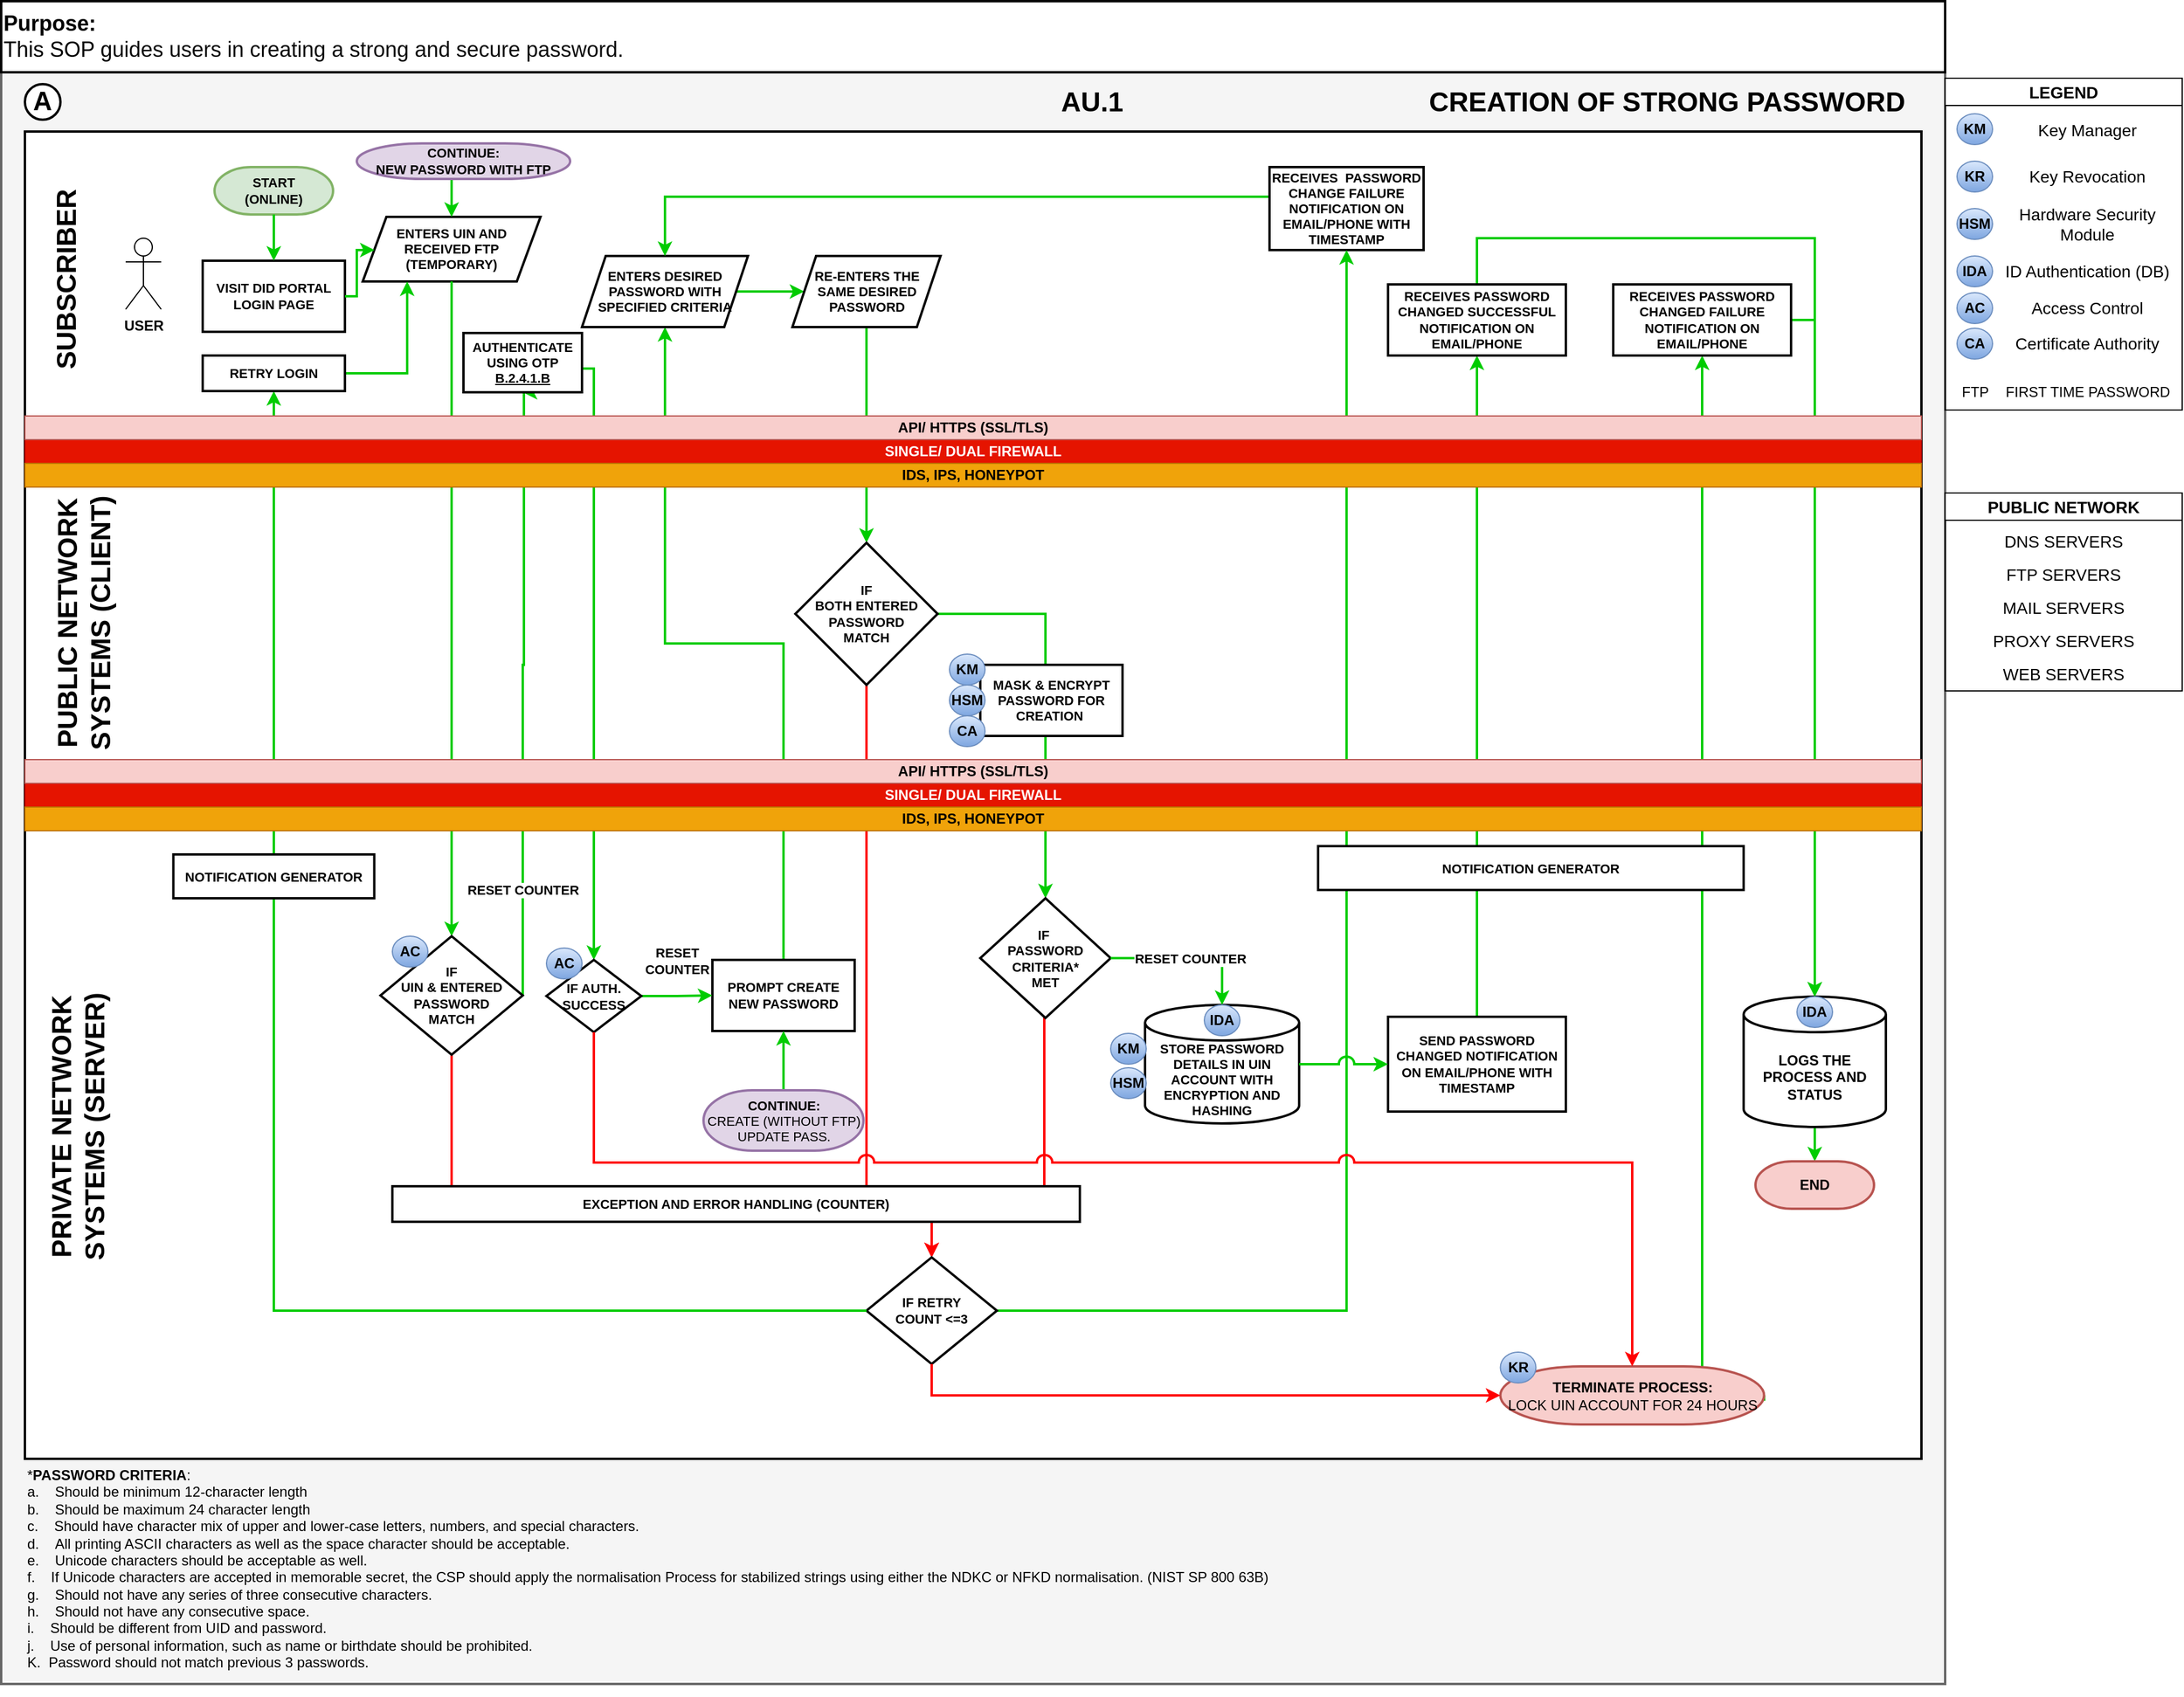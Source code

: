 <mxfile version="24.1.0" type="device">
  <diagram name="Page-1" id="RgwE6JEpPHuq8MRBUZaC">
    <mxGraphModel dx="-1431" dy="629" grid="1" gridSize="10" guides="1" tooltips="1" connect="1" arrows="1" fold="1" page="1" pageScale="1" pageWidth="827" pageHeight="1169" math="0" shadow="0">
      <root>
        <mxCell id="0" />
        <mxCell id="1" parent="0" />
        <mxCell id="-EGRifWmylMrmd6Vakeb-1" value="" style="rounded=0;whiteSpace=wrap;html=1;fontSize=22;fillColor=#f5f5f5;fontColor=#333333;strokeColor=#666666;direction=east;strokeWidth=2;fontStyle=1" parent="1" vertex="1">
          <mxGeometry x="2730" y="140" width="1640" height="1360" as="geometry" />
        </mxCell>
        <mxCell id="-EGRifWmylMrmd6Vakeb-85" value="" style="rounded=0;whiteSpace=wrap;html=1;strokeWidth=2;fontStyle=1;" parent="1" vertex="1">
          <mxGeometry x="2750" y="470" width="1600" height="280" as="geometry" />
        </mxCell>
        <mxCell id="-EGRifWmylMrmd6Vakeb-2" value="" style="rounded=0;whiteSpace=wrap;html=1;strokeWidth=2;fontStyle=1;" parent="1" vertex="1">
          <mxGeometry x="2750" y="750" width="1600" height="560" as="geometry" />
        </mxCell>
        <mxCell id="-EGRifWmylMrmd6Vakeb-3" value="" style="rounded=0;whiteSpace=wrap;html=1;strokeWidth=2;fontStyle=1;" parent="1" vertex="1">
          <mxGeometry x="2750" y="190" width="1600" height="280" as="geometry" />
        </mxCell>
        <mxCell id="-EGRifWmylMrmd6Vakeb-4" value="SUBSCRIBER" style="text;html=1;align=center;verticalAlign=middle;resizable=0;points=[];autosize=1;strokeColor=none;fillColor=none;fontStyle=1;fontSize=23;strokeWidth=2;horizontal=0;" parent="1" vertex="1">
          <mxGeometry x="2760" y="230" width="50" height="170" as="geometry" />
        </mxCell>
        <mxCell id="-EGRifWmylMrmd6Vakeb-5" value="PRIVATE NETWORK&lt;br style=&quot;border-color: var(--border-color);&quot;&gt;SYSTEMS (SERVER)" style="text;html=1;align=center;verticalAlign=middle;resizable=0;points=[];autosize=1;strokeColor=none;fillColor=none;fontStyle=1;fontSize=23;strokeWidth=2;horizontal=0;" parent="1" vertex="1">
          <mxGeometry x="2755" y="910" width="80" height="240" as="geometry" />
        </mxCell>
        <mxCell id="-EGRifWmylMrmd6Vakeb-6" value="&lt;b style=&quot;font-size: 11px;&quot;&gt;START&lt;br&gt;(ONLINE)&lt;br&gt;&lt;/b&gt;" style="strokeWidth=2;html=1;shape=mxgraph.flowchart.terminator;whiteSpace=wrap;fillColor=#d5e8d4;strokeColor=#82b366;fontSize=11;" parent="1" vertex="1">
          <mxGeometry x="2910" y="220" width="100" height="40" as="geometry" />
        </mxCell>
        <mxCell id="-EGRifWmylMrmd6Vakeb-7" value="VISIT DID PORTAL LOGIN PAGE" style="rounded=0;whiteSpace=wrap;html=1;fontStyle=1;strokeWidth=2;fontSize=11;" parent="1" vertex="1">
          <mxGeometry x="2900" y="299" width="120" height="60" as="geometry" />
        </mxCell>
        <mxCell id="-EGRifWmylMrmd6Vakeb-8" value="" style="edgeStyle=orthogonalEdgeStyle;rounded=0;orthogonalLoop=1;jettySize=auto;html=1;strokeColor=#00CC00;fontStyle=1;strokeWidth=2;fontSize=11;" parent="1" source="-EGRifWmylMrmd6Vakeb-6" target="-EGRifWmylMrmd6Vakeb-7" edge="1">
          <mxGeometry relative="1" as="geometry" />
        </mxCell>
        <mxCell id="-EGRifWmylMrmd6Vakeb-9" value="ENTERS UIN AND RECEIVED FTP&lt;br&gt;(TEMPORARY)" style="rounded=0;whiteSpace=wrap;html=1;fontStyle=1;strokeWidth=2;fontSize=11;shape=parallelogram;perimeter=parallelogramPerimeter;fixedSize=1;" parent="1" vertex="1">
          <mxGeometry x="3035" y="262" width="150" height="54.5" as="geometry" />
        </mxCell>
        <mxCell id="-EGRifWmylMrmd6Vakeb-10" style="edgeStyle=orthogonalEdgeStyle;rounded=0;orthogonalLoop=1;jettySize=auto;html=1;exitX=1;exitY=0.5;exitDx=0;exitDy=0;entryX=0;entryY=0.5;entryDx=0;entryDy=0;strokeColor=#00CC00;fontStyle=1;strokeWidth=2;fontSize=11;" parent="1" source="-EGRifWmylMrmd6Vakeb-7" target="-EGRifWmylMrmd6Vakeb-9" edge="1">
          <mxGeometry relative="1" as="geometry">
            <Array as="points">
              <mxPoint x="3030" y="329" />
              <mxPoint x="3030" y="290" />
              <mxPoint x="3045" y="290" />
            </Array>
          </mxGeometry>
        </mxCell>
        <mxCell id="-EGRifWmylMrmd6Vakeb-11" style="edgeStyle=orthogonalEdgeStyle;rounded=0;orthogonalLoop=1;jettySize=auto;html=1;exitX=0.5;exitY=1;exitDx=0;exitDy=0;entryX=0.5;entryY=0;entryDx=0;entryDy=0;strokeWidth=2;fontStyle=1;strokeColor=#00CC00;fontSize=11;" parent="1" source="-EGRifWmylMrmd6Vakeb-9" target="-EGRifWmylMrmd6Vakeb-14" edge="1">
          <mxGeometry relative="1" as="geometry" />
        </mxCell>
        <mxCell id="-EGRifWmylMrmd6Vakeb-13" style="edgeStyle=orthogonalEdgeStyle;rounded=0;orthogonalLoop=1;jettySize=auto;html=1;exitX=0.5;exitY=1;exitDx=0;exitDy=0;entryX=0.5;entryY=0;entryDx=0;entryDy=0;strokeColor=#FF0000;fontStyle=1;strokeWidth=2;" parent="1" source="-EGRifWmylMrmd6Vakeb-14" target="-EGRifWmylMrmd6Vakeb-53" edge="1">
          <mxGeometry relative="1" as="geometry">
            <Array as="points">
              <mxPoint x="3110" y="1100" />
              <mxPoint x="3515" y="1100" />
            </Array>
          </mxGeometry>
        </mxCell>
        <mxCell id="niwO3Jx_lWQIeZwlwniT-5" value="RESET COUNTER" style="edgeStyle=orthogonalEdgeStyle;rounded=0;orthogonalLoop=1;jettySize=auto;html=1;exitX=1;exitY=0.5;exitDx=0;exitDy=0;entryX=0.5;entryY=1;entryDx=0;entryDy=0;strokeColor=#00CC00;strokeWidth=2;fontStyle=1;" parent="1" source="-EGRifWmylMrmd6Vakeb-14" target="niwO3Jx_lWQIeZwlwniT-4" edge="1">
          <mxGeometry x="-0.651" relative="1" as="geometry">
            <Array as="points">
              <mxPoint x="3170" y="640" />
              <mxPoint x="3171" y="410" />
            </Array>
            <mxPoint as="offset" />
          </mxGeometry>
        </mxCell>
        <mxCell id="-EGRifWmylMrmd6Vakeb-14" value="IF &lt;br style=&quot;font-size: 11px;&quot;&gt;UIN &amp;amp; ENTERED PASSWORD&lt;br style=&quot;font-size: 11px;&quot;&gt;MATCH" style="rhombus;whiteSpace=wrap;html=1;fontStyle=1;strokeWidth=2;fontSize=11;" parent="1" vertex="1">
          <mxGeometry x="3050" y="869" width="120" height="100" as="geometry" />
        </mxCell>
        <mxCell id="-EGRifWmylMrmd6Vakeb-15" value="" style="edgeStyle=orthogonalEdgeStyle;rounded=0;orthogonalLoop=1;jettySize=auto;html=1;entryX=0.5;entryY=1;entryDx=0;entryDy=0;strokeColor=#00CC00;fontStyle=1;strokeWidth=2;fontSize=11;" parent="1" source="-EGRifWmylMrmd6Vakeb-16" target="-EGRifWmylMrmd6Vakeb-18" edge="1">
          <mxGeometry relative="1" as="geometry" />
        </mxCell>
        <mxCell id="-EGRifWmylMrmd6Vakeb-16" value="PROMPT CREATE NEW PASSWORD" style="rounded=0;whiteSpace=wrap;html=1;fontStyle=1;strokeWidth=2;fontSize=11;" parent="1" vertex="1">
          <mxGeometry x="3330" y="889" width="120" height="60" as="geometry" />
        </mxCell>
        <mxCell id="-EGRifWmylMrmd6Vakeb-17" value="" style="edgeStyle=orthogonalEdgeStyle;rounded=0;orthogonalLoop=1;jettySize=auto;html=1;strokeColor=#00CC00;fontStyle=1;strokeWidth=2;fontSize=11;" parent="1" source="-EGRifWmylMrmd6Vakeb-18" target="-EGRifWmylMrmd6Vakeb-29" edge="1">
          <mxGeometry relative="1" as="geometry" />
        </mxCell>
        <mxCell id="-EGRifWmylMrmd6Vakeb-18" value="ENTERS DESIRED PASSWORD WITH SPECIFIED CRITERIA" style="rounded=0;whiteSpace=wrap;html=1;fontStyle=1;strokeWidth=2;fontSize=11;shape=parallelogram;perimeter=parallelogramPerimeter;fixedSize=1;" parent="1" vertex="1">
          <mxGeometry x="3220" y="295" width="140" height="60" as="geometry" />
        </mxCell>
        <mxCell id="-EGRifWmylMrmd6Vakeb-19" style="edgeStyle=orthogonalEdgeStyle;rounded=0;orthogonalLoop=1;jettySize=auto;html=1;entryX=0.5;entryY=0;entryDx=0;entryDy=0;strokeColor=#00CC00;fontStyle=1;strokeWidth=2;exitX=0.5;exitY=0;exitDx=0;exitDy=0;" parent="1" source="-EGRifWmylMrmd6Vakeb-40" target="-EGRifWmylMrmd6Vakeb-42" edge="1">
          <mxGeometry relative="1" as="geometry">
            <mxPoint x="4085" y="300" as="sourcePoint" />
            <Array as="points">
              <mxPoint x="3975" y="280" />
              <mxPoint x="4260" y="280" />
            </Array>
          </mxGeometry>
        </mxCell>
        <mxCell id="-EGRifWmylMrmd6Vakeb-22" value="STORE PASSWORD DETAILS IN UIN ACCOUNT WITH ENCRYPTION AND HASHING" style="rounded=0;whiteSpace=wrap;html=1;fontStyle=1;strokeWidth=2;shape=cylinder3;boundedLbl=1;backgroundOutline=1;size=15;fontSize=11;" parent="1" vertex="1">
          <mxGeometry x="3695" y="927" width="130" height="100" as="geometry" />
        </mxCell>
        <mxCell id="niwO3Jx_lWQIeZwlwniT-1" style="edgeStyle=orthogonalEdgeStyle;rounded=0;orthogonalLoop=1;jettySize=auto;html=1;exitX=0.5;exitY=0;exitDx=0;exitDy=0;entryX=0.5;entryY=1;entryDx=0;entryDy=0;strokeColor=#00CC00;fontStyle=1;strokeWidth=2;" parent="1" source="-EGRifWmylMrmd6Vakeb-24" target="-EGRifWmylMrmd6Vakeb-40" edge="1">
          <mxGeometry relative="1" as="geometry">
            <mxPoint x="4285" y="644.0" as="targetPoint" />
          </mxGeometry>
        </mxCell>
        <mxCell id="-EGRifWmylMrmd6Vakeb-24" value="SEND PASSWORD CHANGED NOTIFICATION ON EMAIL/PHONE WITH TIMESTAMP" style="rounded=0;whiteSpace=wrap;html=1;fontStyle=1;strokeWidth=2;fontSize=11;" parent="1" vertex="1">
          <mxGeometry x="3900" y="937" width="150" height="80" as="geometry" />
        </mxCell>
        <mxCell id="-EGRifWmylMrmd6Vakeb-25" value="CREATION OF STRONG PASSWORD" style="text;html=1;align=center;verticalAlign=middle;resizable=0;points=[];autosize=1;strokeColor=none;fillColor=none;fontStyle=1;strokeWidth=2;fontSize=23;" parent="1" vertex="1">
          <mxGeometry x="3920" y="145" width="430" height="40" as="geometry" />
        </mxCell>
        <mxCell id="-EGRifWmylMrmd6Vakeb-26" value="AU.1" style="text;html=1;align=center;verticalAlign=middle;resizable=0;points=[];autosize=1;strokeColor=none;fillColor=none;fontStyle=1;strokeWidth=2;fontSize=23;" parent="1" vertex="1">
          <mxGeometry x="3610" y="145" width="80" height="40" as="geometry" />
        </mxCell>
        <mxCell id="-EGRifWmylMrmd6Vakeb-27" value="A" style="ellipse;whiteSpace=wrap;html=1;aspect=fixed;strokeWidth=2;fontStyle=1;fontSize=22;direction=south;" parent="1" vertex="1">
          <mxGeometry x="2750" y="150" width="30" height="30" as="geometry" />
        </mxCell>
        <mxCell id="-EGRifWmylMrmd6Vakeb-28" style="edgeStyle=orthogonalEdgeStyle;rounded=0;orthogonalLoop=1;jettySize=auto;html=1;entryX=0.5;entryY=0;entryDx=0;entryDy=0;strokeColor=#00CC00;fontStyle=1;strokeWidth=2;fontSize=11;" parent="1" source="-EGRifWmylMrmd6Vakeb-29" target="-EGRifWmylMrmd6Vakeb-32" edge="1">
          <mxGeometry relative="1" as="geometry" />
        </mxCell>
        <mxCell id="-EGRifWmylMrmd6Vakeb-29" value="RE-ENTERS THE SAME DESIRED PASSWORD" style="rounded=0;whiteSpace=wrap;html=1;fontStyle=1;strokeWidth=2;fontSize=11;shape=parallelogram;perimeter=parallelogramPerimeter;fixedSize=1;" parent="1" vertex="1">
          <mxGeometry x="3397.5" y="295" width="125" height="60" as="geometry" />
        </mxCell>
        <mxCell id="-EGRifWmylMrmd6Vakeb-30" style="edgeStyle=orthogonalEdgeStyle;rounded=0;orthogonalLoop=1;jettySize=auto;html=1;exitX=1;exitY=0.5;exitDx=0;exitDy=0;entryX=0.5;entryY=0;entryDx=0;entryDy=0;strokeColor=#00CC00;fontStyle=1;strokeWidth=2;fontSize=11;" parent="1" source="-EGRifWmylMrmd6Vakeb-32" target="-EGRifWmylMrmd6Vakeb-35" edge="1">
          <mxGeometry relative="1" as="geometry" />
        </mxCell>
        <mxCell id="-EGRifWmylMrmd6Vakeb-31" style="edgeStyle=orthogonalEdgeStyle;rounded=0;orthogonalLoop=1;jettySize=auto;html=1;exitX=0.5;exitY=1;exitDx=0;exitDy=0;entryX=0.5;entryY=0;entryDx=0;entryDy=0;strokeColor=#FF0000;fontStyle=1;strokeWidth=2;" parent="1" source="-EGRifWmylMrmd6Vakeb-32" target="-EGRifWmylMrmd6Vakeb-53" edge="1">
          <mxGeometry relative="1" as="geometry">
            <mxPoint x="3661" y="755" as="targetPoint" />
            <Array as="points">
              <mxPoint x="3460" y="1100" />
              <mxPoint x="3515" y="1100" />
            </Array>
          </mxGeometry>
        </mxCell>
        <mxCell id="-EGRifWmylMrmd6Vakeb-32" value="IF &lt;br style=&quot;font-size: 11px;&quot;&gt;BOTH ENTERED PASSWORD &lt;br style=&quot;font-size: 11px;&quot;&gt;MATCH" style="rhombus;whiteSpace=wrap;html=1;fontStyle=1;strokeWidth=2;fontSize=11;" parent="1" vertex="1">
          <mxGeometry x="3400" y="537" width="120" height="120" as="geometry" />
        </mxCell>
        <mxCell id="-EGRifWmylMrmd6Vakeb-34" style="edgeStyle=orthogonalEdgeStyle;rounded=0;orthogonalLoop=1;jettySize=auto;html=1;exitX=0.5;exitY=1;exitDx=0;exitDy=0;entryX=0.5;entryY=0;entryDx=0;entryDy=0;strokeColor=#FF0000;fontStyle=1;strokeWidth=2;" parent="1" source="-EGRifWmylMrmd6Vakeb-35" target="-EGRifWmylMrmd6Vakeb-53" edge="1">
          <mxGeometry relative="1" as="geometry">
            <mxPoint x="3661" y="755" as="targetPoint" />
            <Array as="points">
              <mxPoint x="3610" y="1100" />
              <mxPoint x="3515" y="1100" />
            </Array>
          </mxGeometry>
        </mxCell>
        <mxCell id="-EGRifWmylMrmd6Vakeb-35" value="IF&amp;nbsp;&lt;br&gt;PASSWORD CRITERIA*&lt;br&gt;MET" style="rhombus;whiteSpace=wrap;html=1;fontStyle=1;strokeWidth=2;fontSize=11;" parent="1" vertex="1">
          <mxGeometry x="3556" y="837" width="110" height="101" as="geometry" />
        </mxCell>
        <mxCell id="-EGRifWmylMrmd6Vakeb-40" value="RECEIVES PASSWORD CHANGED SUCCESSFUL&lt;br&gt;NOTIFICATION ON EMAIL/PHONE" style="rounded=0;whiteSpace=wrap;html=1;fontStyle=1;strokeWidth=2;fontSize=11;" parent="1" vertex="1">
          <mxGeometry x="3900" y="319" width="150" height="60" as="geometry" />
        </mxCell>
        <mxCell id="-EGRifWmylMrmd6Vakeb-41" value="" style="edgeStyle=orthogonalEdgeStyle;rounded=0;orthogonalLoop=1;jettySize=auto;html=1;strokeColor=#00CC00;fontStyle=1;strokeWidth=2;" parent="1" source="-EGRifWmylMrmd6Vakeb-42" target="-EGRifWmylMrmd6Vakeb-43" edge="1">
          <mxGeometry relative="1" as="geometry" />
        </mxCell>
        <mxCell id="-EGRifWmylMrmd6Vakeb-42" value="LOGS THE PROCESS AND STATUS" style="rounded=0;whiteSpace=wrap;html=1;fontStyle=1;strokeWidth=2;shape=cylinder3;boundedLbl=1;backgroundOutline=1;size=15;" parent="1" vertex="1">
          <mxGeometry x="4200" y="920" width="120" height="110" as="geometry" />
        </mxCell>
        <mxCell id="-EGRifWmylMrmd6Vakeb-43" value="&lt;b&gt;END&lt;/b&gt;" style="strokeWidth=2;html=1;shape=mxgraph.flowchart.terminator;whiteSpace=wrap;fillColor=#f8cecc;strokeColor=#b85450;" parent="1" vertex="1">
          <mxGeometry x="4210" y="1059" width="100" height="40" as="geometry" />
        </mxCell>
        <mxCell id="-EGRifWmylMrmd6Vakeb-46" value="" style="edgeStyle=orthogonalEdgeStyle;rounded=0;orthogonalLoop=1;jettySize=auto;html=1;strokeColor=#00CC00;fontStyle=1;strokeWidth=2;entryX=0.5;entryY=0;entryDx=0;entryDy=0;" parent="1" source="-EGRifWmylMrmd6Vakeb-47" target="-EGRifWmylMrmd6Vakeb-18" edge="1">
          <mxGeometry relative="1" as="geometry">
            <mxPoint x="3849" y="245" as="targetPoint" />
            <Array as="points">
              <mxPoint x="3880" y="245" />
              <mxPoint x="3290" y="246" />
            </Array>
          </mxGeometry>
        </mxCell>
        <mxCell id="-EGRifWmylMrmd6Vakeb-47" value="RECEIVES&amp;nbsp; PASSWORD CHANGE FAILURE NOTIFICATION ON EMAIL/PHONE WITH TIMESTAMP" style="rounded=0;whiteSpace=wrap;html=1;fontStyle=1;strokeWidth=2;fontSize=11;" parent="1" vertex="1">
          <mxGeometry x="3800" y="220" width="130" height="70" as="geometry" />
        </mxCell>
        <mxCell id="-EGRifWmylMrmd6Vakeb-48" style="edgeStyle=orthogonalEdgeStyle;rounded=0;orthogonalLoop=1;jettySize=auto;html=1;exitX=1;exitY=0.5;exitDx=0;exitDy=0;entryX=0.5;entryY=1;entryDx=0;entryDy=0;strokeColor=#00CC00;fontStyle=1;strokeWidth=2;" parent="1" source="-EGRifWmylMrmd6Vakeb-53" target="-EGRifWmylMrmd6Vakeb-47" edge="1">
          <mxGeometry relative="1" as="geometry">
            <mxPoint x="3866.11" y="1024.0" as="sourcePoint" />
          </mxGeometry>
        </mxCell>
        <mxCell id="-EGRifWmylMrmd6Vakeb-53" value="IF RETRY &lt;br&gt;COUNT &amp;lt;=3" style="rhombus;whiteSpace=wrap;html=1;fontStyle=1;strokeWidth=2;fontSize=11;" parent="1" vertex="1">
          <mxGeometry x="3460" y="1140" width="110" height="90" as="geometry" />
        </mxCell>
        <mxCell id="-EGRifWmylMrmd6Vakeb-54" style="edgeStyle=orthogonalEdgeStyle;rounded=0;orthogonalLoop=1;jettySize=auto;html=1;exitX=1;exitY=0.5;exitDx=0;exitDy=0;exitPerimeter=0;entryX=0.5;entryY=1;entryDx=0;entryDy=0;strokeColor=#00CC00;fontStyle=1;strokeWidth=2;" parent="1" source="-EGRifWmylMrmd6Vakeb-55" target="1vID6zwgkTf9YpA7xsij-2" edge="1">
          <mxGeometry relative="1" as="geometry">
            <Array as="points">
              <mxPoint x="4217" y="1260" />
              <mxPoint x="4165" y="1260" />
            </Array>
          </mxGeometry>
        </mxCell>
        <mxCell id="-EGRifWmylMrmd6Vakeb-55" value="&lt;span style=&quot;border-color: var(--border-color);&quot;&gt;&lt;b&gt;TERMINATE PROCESS:&lt;/b&gt;&lt;br&gt;LOCK UIN ACCOUNT FOR 24 HOURS&lt;br&gt;&lt;/span&gt;" style="strokeWidth=2;html=1;shape=mxgraph.flowchart.terminator;whiteSpace=wrap;fillColor=#f8cecc;strokeColor=#b85450;" parent="1" vertex="1">
          <mxGeometry x="3994.75" y="1232" width="222.5" height="49" as="geometry" />
        </mxCell>
        <mxCell id="ky_-NmfY-0kPDexdMr43-12" style="edgeStyle=orthogonalEdgeStyle;rounded=0;orthogonalLoop=1;jettySize=auto;html=1;exitX=0;exitY=0.5;exitDx=0;exitDy=0;entryX=0.5;entryY=1;entryDx=0;entryDy=0;strokeColor=#00CC00;strokeWidth=2;fontStyle=1;" parent="1" source="-EGRifWmylMrmd6Vakeb-53" target="-EGRifWmylMrmd6Vakeb-60" edge="1">
          <mxGeometry relative="1" as="geometry">
            <mxPoint x="2980" y="1205" as="sourcePoint" />
          </mxGeometry>
        </mxCell>
        <mxCell id="-EGRifWmylMrmd6Vakeb-59" style="edgeStyle=orthogonalEdgeStyle;rounded=0;orthogonalLoop=1;jettySize=auto;html=1;exitX=1;exitY=0.5;exitDx=0;exitDy=0;entryX=0.25;entryY=1;entryDx=0;entryDy=0;strokeColor=#00CC00;strokeWidth=2;fontStyle=1;" parent="1" source="-EGRifWmylMrmd6Vakeb-60" target="-EGRifWmylMrmd6Vakeb-9" edge="1">
          <mxGeometry relative="1" as="geometry" />
        </mxCell>
        <mxCell id="-EGRifWmylMrmd6Vakeb-60" value="RETRY LOGIN" style="rounded=0;whiteSpace=wrap;html=1;fontStyle=1;strokeWidth=2;fontSize=11;" parent="1" vertex="1">
          <mxGeometry x="2900" y="379" width="120" height="30" as="geometry" />
        </mxCell>
        <mxCell id="-EGRifWmylMrmd6Vakeb-82" value="AC" style="ellipse;whiteSpace=wrap;html=1;fillColor=#dae8fc;strokeColor=#6c8ebf;gradientColor=#7ea6e0;fontStyle=1" parent="1" vertex="1">
          <mxGeometry x="3060" y="869" width="30" height="26" as="geometry" />
        </mxCell>
        <mxCell id="-EGRifWmylMrmd6Vakeb-86" value="PUBLIC NETWORK&lt;br style=&quot;border-color: var(--border-color);&quot;&gt;SYSTEMS (CLIENT)" style="text;html=1;align=center;verticalAlign=middle;resizable=0;points=[];autosize=1;strokeColor=none;fillColor=none;fontStyle=1;fontSize=23;strokeWidth=2;horizontal=0;" parent="1" vertex="1">
          <mxGeometry x="2760" y="490" width="80" height="230" as="geometry" />
        </mxCell>
        <mxCell id="-EGRifWmylMrmd6Vakeb-92" value="RESET COUNTER" style="edgeStyle=orthogonalEdgeStyle;rounded=0;orthogonalLoop=1;jettySize=auto;html=1;strokeColor=#00CC00;fontStyle=1;strokeWidth=2;fontSize=11;entryX=0.5;entryY=0;entryDx=0;entryDy=0;entryPerimeter=0;exitX=1;exitY=0.5;exitDx=0;exitDy=0;" parent="1" source="-EGRifWmylMrmd6Vakeb-35" target="-EGRifWmylMrmd6Vakeb-22" edge="1">
          <mxGeometry relative="1" as="geometry">
            <mxPoint x="3764.999" y="597.111" as="sourcePoint" />
            <mxPoint x="3890.11" y="880" as="targetPoint" />
          </mxGeometry>
        </mxCell>
        <mxCell id="-EGRifWmylMrmd6Vakeb-101" value="HSM" style="ellipse;whiteSpace=wrap;html=1;fillColor=#dae8fc;strokeColor=#6c8ebf;gradientColor=#7ea6e0;fontStyle=1" parent="1" vertex="1">
          <mxGeometry x="3666" y="980" width="30" height="26" as="geometry" />
        </mxCell>
        <mxCell id="-EGRifWmylMrmd6Vakeb-102" value="KM" style="ellipse;whiteSpace=wrap;html=1;fillColor=#dae8fc;strokeColor=#6c8ebf;gradientColor=#7ea6e0;fontStyle=1" parent="1" vertex="1">
          <mxGeometry x="3666" y="951" width="30" height="26" as="geometry" />
        </mxCell>
        <mxCell id="-EGRifWmylMrmd6Vakeb-103" value="KR" style="ellipse;whiteSpace=wrap;html=1;fillColor=#dae8fc;strokeColor=#6c8ebf;gradientColor=#7ea6e0;fontStyle=1" parent="1" vertex="1">
          <mxGeometry x="3994.75" y="1220" width="30" height="26" as="geometry" />
        </mxCell>
        <mxCell id="-EGRifWmylMrmd6Vakeb-104" value="IDA" style="ellipse;whiteSpace=wrap;html=1;fillColor=#dae8fc;strokeColor=#6c8ebf;gradientColor=#7ea6e0;fontStyle=1" parent="1" vertex="1">
          <mxGeometry x="4245" y="920" width="30" height="26" as="geometry" />
        </mxCell>
        <mxCell id="-EGRifWmylMrmd6Vakeb-111" value="&lt;font style=&quot;font-size: 14px;&quot;&gt;LEGEND&lt;/font&gt;" style="swimlane;whiteSpace=wrap;html=1;" parent="1" vertex="1">
          <mxGeometry x="4370" y="145" width="200" height="280" as="geometry" />
        </mxCell>
        <mxCell id="-EGRifWmylMrmd6Vakeb-112" value="KM" style="ellipse;whiteSpace=wrap;html=1;fillColor=#dae8fc;strokeColor=#6c8ebf;gradientColor=#7ea6e0;fontStyle=1" parent="-EGRifWmylMrmd6Vakeb-111" vertex="1">
          <mxGeometry x="10" y="30" width="30" height="26" as="geometry" />
        </mxCell>
        <mxCell id="-EGRifWmylMrmd6Vakeb-113" value="IDA" style="ellipse;whiteSpace=wrap;html=1;fillColor=#dae8fc;strokeColor=#6c8ebf;gradientColor=#7ea6e0;fontStyle=1" parent="-EGRifWmylMrmd6Vakeb-111" vertex="1">
          <mxGeometry x="10" y="150" width="30" height="26" as="geometry" />
        </mxCell>
        <mxCell id="-EGRifWmylMrmd6Vakeb-114" value="HSM" style="ellipse;whiteSpace=wrap;html=1;fillColor=#dae8fc;strokeColor=#6c8ebf;gradientColor=#7ea6e0;fontStyle=1" parent="-EGRifWmylMrmd6Vakeb-111" vertex="1">
          <mxGeometry x="10" y="110" width="30" height="26" as="geometry" />
        </mxCell>
        <mxCell id="-EGRifWmylMrmd6Vakeb-115" value="KR" style="ellipse;whiteSpace=wrap;html=1;fillColor=#dae8fc;strokeColor=#6c8ebf;gradientColor=#7ea6e0;fontStyle=1" parent="-EGRifWmylMrmd6Vakeb-111" vertex="1">
          <mxGeometry x="10" y="70" width="30" height="26" as="geometry" />
        </mxCell>
        <mxCell id="-EGRifWmylMrmd6Vakeb-116" value="Key Manager" style="text;html=1;strokeColor=none;fillColor=none;align=center;verticalAlign=middle;whiteSpace=wrap;rounded=0;fontSize=14;" parent="-EGRifWmylMrmd6Vakeb-111" vertex="1">
          <mxGeometry x="40" y="30" width="160" height="28" as="geometry" />
        </mxCell>
        <mxCell id="-EGRifWmylMrmd6Vakeb-117" value="Key Revocation" style="text;html=1;strokeColor=none;fillColor=none;align=center;verticalAlign=middle;whiteSpace=wrap;rounded=0;fontSize=14;" parent="-EGRifWmylMrmd6Vakeb-111" vertex="1">
          <mxGeometry x="40" y="69" width="160" height="28" as="geometry" />
        </mxCell>
        <mxCell id="-EGRifWmylMrmd6Vakeb-118" value="Hardware Security Module" style="text;html=1;strokeColor=none;fillColor=none;align=center;verticalAlign=middle;whiteSpace=wrap;rounded=0;fontSize=14;" parent="-EGRifWmylMrmd6Vakeb-111" vertex="1">
          <mxGeometry x="40" y="109" width="160" height="28" as="geometry" />
        </mxCell>
        <mxCell id="-EGRifWmylMrmd6Vakeb-119" value="ID Authentication (DB)" style="text;html=1;strokeColor=none;fillColor=none;align=center;verticalAlign=middle;whiteSpace=wrap;rounded=0;fontSize=14;" parent="-EGRifWmylMrmd6Vakeb-111" vertex="1">
          <mxGeometry x="40" y="149" width="160" height="28" as="geometry" />
        </mxCell>
        <mxCell id="KgwatzYg07jf7cq4oFvW-1" value="AC" style="ellipse;whiteSpace=wrap;html=1;fillColor=#dae8fc;strokeColor=#6c8ebf;gradientColor=#7ea6e0;fontStyle=1" parent="-EGRifWmylMrmd6Vakeb-111" vertex="1">
          <mxGeometry x="10" y="181" width="30" height="26" as="geometry" />
        </mxCell>
        <mxCell id="KgwatzYg07jf7cq4oFvW-2" value="Access Control" style="text;html=1;strokeColor=none;fillColor=none;align=center;verticalAlign=middle;whiteSpace=wrap;rounded=0;fontSize=14;" parent="-EGRifWmylMrmd6Vakeb-111" vertex="1">
          <mxGeometry x="40" y="180" width="160" height="28" as="geometry" />
        </mxCell>
        <mxCell id="ky_-NmfY-0kPDexdMr43-15" value="Certificate Authority" style="text;html=1;strokeColor=none;fillColor=none;align=center;verticalAlign=middle;whiteSpace=wrap;rounded=0;fontSize=14;" parent="-EGRifWmylMrmd6Vakeb-111" vertex="1">
          <mxGeometry x="40" y="210" width="160" height="28" as="geometry" />
        </mxCell>
        <mxCell id="ky_-NmfY-0kPDexdMr43-16" value="CA" style="ellipse;whiteSpace=wrap;html=1;fillColor=#dae8fc;strokeColor=#6c8ebf;gradientColor=#7ea6e0;fontStyle=1" parent="-EGRifWmylMrmd6Vakeb-111" vertex="1">
          <mxGeometry x="10" y="211" width="30" height="26" as="geometry" />
        </mxCell>
        <mxCell id="L6QKesBBsTJG7VqyYe0U-2" value="FTP" style="text;html=1;align=center;verticalAlign=middle;resizable=0;points=[];autosize=1;strokeColor=none;fillColor=none;" parent="-EGRifWmylMrmd6Vakeb-111" vertex="1">
          <mxGeometry y="250" width="50" height="30" as="geometry" />
        </mxCell>
        <mxCell id="L6QKesBBsTJG7VqyYe0U-3" value="FIRST TIME PASSWORD" style="text;html=1;align=center;verticalAlign=middle;resizable=0;points=[];autosize=1;strokeColor=none;fillColor=none;" parent="-EGRifWmylMrmd6Vakeb-111" vertex="1">
          <mxGeometry x="40" y="250" width="160" height="30" as="geometry" />
        </mxCell>
        <mxCell id="kwPf6Uwkw4aUgSBxXctg-1" value="&lt;font style=&quot;font-size: 14px;&quot;&gt;PUBLIC NETWORK&lt;/font&gt;" style="swimlane;whiteSpace=wrap;html=1;" parent="1" vertex="1">
          <mxGeometry x="4370" y="495" width="200" height="167" as="geometry" />
        </mxCell>
        <mxCell id="kwPf6Uwkw4aUgSBxXctg-2" value="DNS SERVERS" style="text;html=1;strokeColor=none;fillColor=none;align=center;verticalAlign=middle;whiteSpace=wrap;rounded=0;fontSize=14;" parent="kwPf6Uwkw4aUgSBxXctg-1" vertex="1">
          <mxGeometry y="27" width="200" height="28" as="geometry" />
        </mxCell>
        <mxCell id="kwPf6Uwkw4aUgSBxXctg-3" value="FTP SERVERS" style="text;html=1;strokeColor=none;fillColor=none;align=center;verticalAlign=middle;whiteSpace=wrap;rounded=0;fontSize=14;" parent="kwPf6Uwkw4aUgSBxXctg-1" vertex="1">
          <mxGeometry y="55" width="200" height="28" as="geometry" />
        </mxCell>
        <mxCell id="kwPf6Uwkw4aUgSBxXctg-4" value="MAIL SERVERS" style="text;html=1;strokeColor=none;fillColor=none;align=center;verticalAlign=middle;whiteSpace=wrap;rounded=0;fontSize=14;" parent="kwPf6Uwkw4aUgSBxXctg-1" vertex="1">
          <mxGeometry y="83" width="200" height="28" as="geometry" />
        </mxCell>
        <mxCell id="kwPf6Uwkw4aUgSBxXctg-5" value="PROXY SERVERS" style="text;html=1;strokeColor=none;fillColor=none;align=center;verticalAlign=middle;whiteSpace=wrap;rounded=0;fontSize=14;" parent="kwPf6Uwkw4aUgSBxXctg-1" vertex="1">
          <mxGeometry y="111" width="200" height="28" as="geometry" />
        </mxCell>
        <mxCell id="kwPf6Uwkw4aUgSBxXctg-6" value="WEB SERVERS" style="text;html=1;strokeColor=none;fillColor=none;align=center;verticalAlign=middle;whiteSpace=wrap;rounded=0;fontSize=14;" parent="kwPf6Uwkw4aUgSBxXctg-1" vertex="1">
          <mxGeometry y="139" width="200" height="28" as="geometry" />
        </mxCell>
        <mxCell id="kwPf6Uwkw4aUgSBxXctg-7" value="NOTIFICATION GENERATOR" style="rounded=0;whiteSpace=wrap;html=1;fontStyle=1;strokeWidth=2;fontSize=11;fillColor=default;strokeColor=default;" parent="1" vertex="1">
          <mxGeometry x="3841" y="793" width="359" height="37" as="geometry" />
        </mxCell>
        <mxCell id="ky_-NmfY-0kPDexdMr43-2" value="MASK &amp;amp; ENCRYPT PASSWORD FOR CREATION&amp;nbsp;" style="rounded=0;whiteSpace=wrap;html=1;fontStyle=1;strokeWidth=2;fontSize=11;" parent="1" vertex="1">
          <mxGeometry x="3556" y="640" width="120" height="60" as="geometry" />
        </mxCell>
        <mxCell id="ky_-NmfY-0kPDexdMr43-3" value="KM" style="ellipse;whiteSpace=wrap;html=1;fillColor=#dae8fc;strokeColor=#6c8ebf;gradientColor=#7ea6e0;fontStyle=1" parent="1" vertex="1">
          <mxGeometry x="3530" y="631" width="30" height="26" as="geometry" />
        </mxCell>
        <mxCell id="ky_-NmfY-0kPDexdMr43-4" value="HSM" style="ellipse;whiteSpace=wrap;html=1;fillColor=#dae8fc;strokeColor=#6c8ebf;gradientColor=#7ea6e0;fontStyle=1" parent="1" vertex="1">
          <mxGeometry x="3530" y="657" width="30" height="26" as="geometry" />
        </mxCell>
        <mxCell id="ky_-NmfY-0kPDexdMr43-5" value="CA" style="ellipse;whiteSpace=wrap;html=1;fillColor=#dae8fc;strokeColor=#6c8ebf;gradientColor=#7ea6e0;fontStyle=1" parent="1" vertex="1">
          <mxGeometry x="3530" y="683" width="30" height="26" as="geometry" />
        </mxCell>
        <mxCell id="ky_-NmfY-0kPDexdMr43-9" value="USER" style="shape=umlActor;verticalLabelPosition=bottom;verticalAlign=top;html=1;outlineConnect=0;fontStyle=1" parent="1" vertex="1">
          <mxGeometry x="2835" y="280" width="30" height="60" as="geometry" />
        </mxCell>
        <mxCell id="ky_-NmfY-0kPDexdMr43-13" value="IDA" style="ellipse;whiteSpace=wrap;html=1;fillColor=#dae8fc;strokeColor=#6c8ebf;gradientColor=#7ea6e0;fontStyle=1" parent="1" vertex="1">
          <mxGeometry x="3745" y="927" width="30" height="26" as="geometry" />
        </mxCell>
        <mxCell id="lEDo8Qh9Hs-l9C2Wr2pF-2" style="edgeStyle=orthogonalEdgeStyle;rounded=0;orthogonalLoop=1;jettySize=auto;html=1;exitX=0.5;exitY=0;exitDx=0;exitDy=0;exitPerimeter=0;strokeColor=#00CC00;strokeWidth=2;fontStyle=1;" parent="1" source="lEDo8Qh9Hs-l9C2Wr2pF-1" target="-EGRifWmylMrmd6Vakeb-16" edge="1">
          <mxGeometry relative="1" as="geometry" />
        </mxCell>
        <mxCell id="lEDo8Qh9Hs-l9C2Wr2pF-1" value="&lt;span style=&quot;font-size: 11px;&quot;&gt;&lt;b&gt;CONTINUE:&lt;/b&gt;&lt;br&gt;CREATE (WITHOUT FTP)&lt;br&gt;UPDATE PASS.&lt;br&gt;&lt;/span&gt;" style="strokeWidth=2;html=1;shape=mxgraph.flowchart.terminator;whiteSpace=wrap;fillColor=#e1d5e7;strokeColor=#9673a6;fontSize=11;" parent="1" vertex="1">
          <mxGeometry x="3322.5" y="999" width="135" height="51" as="geometry" />
        </mxCell>
        <mxCell id="niwO3Jx_lWQIeZwlwniT-3" value="*&lt;b&gt;PASSWORD CRITERIA&lt;/b&gt;:&lt;br&gt;&lt;div&gt;a.&lt;span style=&quot;&quot;&gt;&amp;nbsp;&amp;nbsp;&amp;nbsp;&amp;nbsp;&lt;/span&gt;Should be minimum 12-character length&lt;/div&gt;&lt;div&gt;b.&lt;span style=&quot;&quot;&gt;&lt;span style=&quot;&quot;&gt;&amp;nbsp;&amp;nbsp;&amp;nbsp;&amp;nbsp;&lt;/span&gt;&lt;/span&gt;Should be maximum 24 character length&lt;/div&gt;&lt;div&gt;c.&lt;span style=&quot;&quot;&gt;&lt;span style=&quot;&quot;&gt;&amp;nbsp;&amp;nbsp;&amp;nbsp;&amp;nbsp;&lt;/span&gt;&lt;/span&gt;Should have character mix of upper and lower-case letters, numbers, and special characters.&lt;/div&gt;&lt;div&gt;d.&lt;span style=&quot;&quot;&gt;&lt;span style=&quot;&quot;&gt;&amp;nbsp;&amp;nbsp;&amp;nbsp;&amp;nbsp;&lt;/span&gt;&lt;/span&gt;All printing ASCII characters as well as the space character should be acceptable.&lt;/div&gt;&lt;div&gt;e.&lt;span style=&quot;&quot;&gt;&lt;span style=&quot;&quot;&gt;&amp;nbsp;&amp;nbsp;&amp;nbsp;&amp;nbsp;&lt;/span&gt;&lt;/span&gt;Unicode characters should be acceptable as well.&lt;/div&gt;&lt;div&gt;f.&lt;span style=&quot;&quot;&gt;&lt;span style=&quot;&quot;&gt;&amp;nbsp;&amp;nbsp;&amp;nbsp;&amp;nbsp;&lt;/span&gt;&lt;/span&gt;If Unicode characters are accepted in memorable secret, the CSP should apply the normalisation Process for stabilized strings using either the NDKC or NFKD normalisation. (NIST SP 800 63B)&lt;/div&gt;&lt;div&gt;g.&lt;span style=&quot;&quot;&gt;&lt;span style=&quot;&quot;&gt;&amp;nbsp;&amp;nbsp;&amp;nbsp;&amp;nbsp;&lt;/span&gt;&lt;/span&gt;Should not have any series of three consecutive characters.&lt;/div&gt;&lt;div&gt;h.&lt;span style=&quot;&quot;&gt;&lt;span style=&quot;&quot;&gt;&amp;nbsp;&amp;nbsp;&amp;nbsp;&amp;nbsp;&lt;/span&gt;&lt;/span&gt;Should not have any consecutive space.&lt;/div&gt;&lt;div&gt;i.&lt;span style=&quot;&quot;&gt;&lt;span style=&quot;&quot;&gt;&amp;nbsp;&amp;nbsp;&amp;nbsp;&amp;nbsp;&lt;/span&gt;&lt;/span&gt;Should be different from UID and password.&lt;/div&gt;&lt;div&gt;j.&lt;span style=&quot;&quot;&gt;&lt;span style=&quot;&quot;&gt;&amp;nbsp;&amp;nbsp;&amp;nbsp;&amp;nbsp;&lt;/span&gt;&lt;/span&gt;Use of personal information, such as name or birthdate should be prohibited.&lt;/div&gt;&lt;div&gt;K.&amp;nbsp; Password should not match previous 3 passwords.&lt;/div&gt;&lt;div&gt;&lt;br&gt;&lt;/div&gt;" style="text;html=1;align=left;verticalAlign=middle;resizable=0;points=[];autosize=1;strokeColor=none;fillColor=none;" parent="1" vertex="1">
          <mxGeometry x="2750" y="1310" width="1070" height="200" as="geometry" />
        </mxCell>
        <mxCell id="niwO3Jx_lWQIeZwlwniT-6" style="edgeStyle=orthogonalEdgeStyle;rounded=0;orthogonalLoop=1;jettySize=auto;html=1;exitX=1;exitY=0.5;exitDx=0;exitDy=0;strokeColor=#00CC00;strokeWidth=2;fontStyle=1;entryX=0.5;entryY=0;entryDx=0;entryDy=0;" parent="1" source="niwO3Jx_lWQIeZwlwniT-4" target="niwO3Jx_lWQIeZwlwniT-7" edge="1">
          <mxGeometry relative="1" as="geometry">
            <Array as="points">
              <mxPoint x="3220" y="390" />
              <mxPoint x="3230" y="390" />
            </Array>
          </mxGeometry>
        </mxCell>
        <mxCell id="niwO3Jx_lWQIeZwlwniT-4" value="AUTHENTICATE USING OTP&lt;br&gt;&lt;u&gt;B.2.4.1.B&lt;/u&gt;" style="rounded=0;whiteSpace=wrap;html=1;fontStyle=1;strokeWidth=2;fontSize=11;" parent="1" vertex="1">
          <mxGeometry x="3120" y="360" width="100" height="50" as="geometry" />
        </mxCell>
        <mxCell id="niwO3Jx_lWQIeZwlwniT-8" value="RESET&lt;br&gt;COUNTER" style="edgeStyle=orthogonalEdgeStyle;rounded=0;orthogonalLoop=1;jettySize=auto;html=1;exitX=1;exitY=0.5;exitDx=0;exitDy=0;entryX=0;entryY=0.5;entryDx=0;entryDy=0;strokeColor=#00CC00;strokeWidth=2;fontStyle=1;" parent="1" source="niwO3Jx_lWQIeZwlwniT-7" target="-EGRifWmylMrmd6Vakeb-16" edge="1">
          <mxGeometry x="0.013" y="29" relative="1" as="geometry">
            <mxPoint as="offset" />
          </mxGeometry>
        </mxCell>
        <mxCell id="niwO3Jx_lWQIeZwlwniT-7" value="IF AUTH. SUCCESS" style="rhombus;whiteSpace=wrap;html=1;fontStyle=1;strokeWidth=2;fontSize=11;" parent="1" vertex="1">
          <mxGeometry x="3190" y="889" width="80" height="61" as="geometry" />
        </mxCell>
        <mxCell id="niwO3Jx_lWQIeZwlwniT-13" style="edgeStyle=orthogonalEdgeStyle;rounded=0;orthogonalLoop=1;jettySize=auto;html=1;exitX=0.5;exitY=1;exitDx=0;exitDy=0;exitPerimeter=0;entryX=0.5;entryY=0;entryDx=0;entryDy=0;strokeColor=#00CC00;fontStyle=1;strokeWidth=2;" parent="1" source="niwO3Jx_lWQIeZwlwniT-12" target="-EGRifWmylMrmd6Vakeb-9" edge="1">
          <mxGeometry relative="1" as="geometry" />
        </mxCell>
        <mxCell id="niwO3Jx_lWQIeZwlwniT-12" value="&lt;b style=&quot;font-size: 11px;&quot;&gt;CONTINUE:&lt;br&gt;NEW PASSWORD WITH FTP&lt;br&gt;&lt;/b&gt;" style="strokeWidth=2;html=1;shape=mxgraph.flowchart.terminator;whiteSpace=wrap;fillColor=#e1d5e7;strokeColor=#9673a6;fontSize=11;" parent="1" vertex="1">
          <mxGeometry x="3030" y="200" width="180" height="30" as="geometry" />
        </mxCell>
        <mxCell id="L6QKesBBsTJG7VqyYe0U-4" style="edgeStyle=orthogonalEdgeStyle;rounded=0;orthogonalLoop=1;jettySize=auto;html=1;exitX=0.5;exitY=1;exitDx=0;exitDy=0;entryX=0;entryY=0.5;entryDx=0;entryDy=0;entryPerimeter=0;strokeColor=#FF0000;strokeWidth=2;fontStyle=1;" parent="1" source="-EGRifWmylMrmd6Vakeb-53" target="-EGRifWmylMrmd6Vakeb-55" edge="1">
          <mxGeometry relative="1" as="geometry" />
        </mxCell>
        <mxCell id="kwPf6Uwkw4aUgSBxXctg-9" value="EXCEPTION AND ERROR HANDLING (COUNTER)" style="rounded=0;whiteSpace=wrap;html=1;fontStyle=1;strokeWidth=2;fontSize=11;shape=label;boundedLbl=1;backgroundOutline=1;size=9.769;" parent="1" vertex="1">
          <mxGeometry x="3060" y="1080" width="580" height="30" as="geometry" />
        </mxCell>
        <mxCell id="L6QKesBBsTJG7VqyYe0U-5" value="AC" style="ellipse;whiteSpace=wrap;html=1;fillColor=#dae8fc;strokeColor=#6c8ebf;gradientColor=#7ea6e0;fontStyle=1" parent="1" vertex="1">
          <mxGeometry x="3190" y="879" width="30" height="26" as="geometry" />
        </mxCell>
        <mxCell id="1vID6zwgkTf9YpA7xsij-1" value="NOTIFICATION GENERATOR" style="rounded=0;whiteSpace=wrap;html=1;fontStyle=1;strokeWidth=2;fontSize=11;fillColor=default;strokeColor=default;" parent="1" vertex="1">
          <mxGeometry x="2875.25" y="800" width="169.5" height="37" as="geometry" />
        </mxCell>
        <mxCell id="1vID6zwgkTf9YpA7xsij-3" style="edgeStyle=orthogonalEdgeStyle;rounded=0;orthogonalLoop=1;jettySize=auto;html=1;exitX=1;exitY=0.5;exitDx=0;exitDy=0;entryX=0.5;entryY=0;entryDx=0;entryDy=0;strokeColor=#00CC00;fontStyle=1;strokeWidth=2;" parent="1" source="1vID6zwgkTf9YpA7xsij-2" target="-EGRifWmylMrmd6Vakeb-104" edge="1">
          <mxGeometry relative="1" as="geometry" />
        </mxCell>
        <mxCell id="1vID6zwgkTf9YpA7xsij-2" value="RECEIVES PASSWORD CHANGED FAILURE NOTIFICATION ON EMAIL/PHONE" style="rounded=0;whiteSpace=wrap;html=1;fontStyle=1;strokeWidth=2;fontSize=11;" parent="1" vertex="1">
          <mxGeometry x="4090" y="319" width="150" height="60" as="geometry" />
        </mxCell>
        <mxCell id="ky_-NmfY-0kPDexdMr43-10" value="" style="group" parent="1" vertex="1" connectable="0">
          <mxGeometry x="2750" y="720" width="1600" height="60" as="geometry" />
        </mxCell>
        <mxCell id="-EGRifWmylMrmd6Vakeb-99" value="SINGLE/ DUAL FIREWALL" style="shape=label;whiteSpace=wrap;html=1;boundedLbl=1;backgroundOutline=1;darkOpacity=0.05;darkOpacity2=0.1;fillColor=#e51400;fontColor=#ffffff;strokeColor=#B20000;rounded=0;fontStyle=1" parent="ky_-NmfY-0kPDexdMr43-10" vertex="1">
          <mxGeometry y="20" width="1600" height="20" as="geometry" />
        </mxCell>
        <mxCell id="-EGRifWmylMrmd6Vakeb-100" value="IDS, IPS, HONEYPOT" style="shape=label;whiteSpace=wrap;html=1;boundedLbl=1;backgroundOutline=1;darkOpacity=0.05;darkOpacity2=0.1;fillColor=#f0a30a;strokeColor=#BD7000;rounded=0;fontColor=#000000;fontSize=12;fontStyle=1" parent="ky_-NmfY-0kPDexdMr43-10" vertex="1">
          <mxGeometry y="40" width="1600" height="20" as="geometry" />
        </mxCell>
        <mxCell id="ky_-NmfY-0kPDexdMr43-7" value="API/ HTTPS (SSL/TLS)" style="shape=label;whiteSpace=wrap;html=1;boundedLbl=1;backgroundOutline=1;darkOpacity=0.05;darkOpacity2=0.1;fillColor=#f8cecc;strokeColor=#b85450;rounded=0;fontStyle=1" parent="ky_-NmfY-0kPDexdMr43-10" vertex="1">
          <mxGeometry width="1600" height="20" as="geometry" />
        </mxCell>
        <mxCell id="ky_-NmfY-0kPDexdMr43-11" value="" style="group" parent="1" vertex="1" connectable="0">
          <mxGeometry x="2750" y="430" width="1600" height="60" as="geometry" />
        </mxCell>
        <mxCell id="-EGRifWmylMrmd6Vakeb-97" value="SINGLE/ DUAL FIREWALL" style="shape=label;whiteSpace=wrap;html=1;boundedLbl=1;backgroundOutline=1;darkOpacity=0.05;darkOpacity2=0.1;fillColor=#e51400;fontColor=#ffffff;strokeColor=#B20000;rounded=0;fontStyle=1" parent="ky_-NmfY-0kPDexdMr43-11" vertex="1">
          <mxGeometry y="20" width="1600" height="20" as="geometry" />
        </mxCell>
        <mxCell id="-EGRifWmylMrmd6Vakeb-98" value="IDS, IPS, HONEYPOT" style="shape=label;whiteSpace=wrap;html=1;boundedLbl=1;backgroundOutline=1;darkOpacity=0.05;darkOpacity2=0.1;fillColor=#f0a30a;strokeColor=#BD7000;rounded=0;fontColor=#000000;fontSize=12;fontStyle=1" parent="ky_-NmfY-0kPDexdMr43-11" vertex="1">
          <mxGeometry y="40" width="1600" height="20" as="geometry" />
        </mxCell>
        <mxCell id="kwPf6Uwkw4aUgSBxXctg-10" value="API/ HTTPS (SSL/TLS)" style="shape=label;whiteSpace=wrap;html=1;boundedLbl=1;backgroundOutline=1;darkOpacity=0.05;darkOpacity2=0.1;fillColor=#f8cecc;strokeColor=#b85450;rounded=0;fontStyle=1" parent="ky_-NmfY-0kPDexdMr43-11" vertex="1">
          <mxGeometry width="1600" height="20" as="geometry" />
        </mxCell>
        <mxCell id="niwO3Jx_lWQIeZwlwniT-9" style="edgeStyle=orthogonalEdgeStyle;rounded=0;orthogonalLoop=1;jettySize=auto;html=1;exitX=0.5;exitY=1;exitDx=0;exitDy=0;entryX=0.5;entryY=0;entryDx=0;entryDy=0;strokeColor=#FF0000;fontStyle=1;strokeWidth=2;entryPerimeter=0;jumpStyle=arc;jumpSize=11;" parent="1" source="niwO3Jx_lWQIeZwlwniT-7" target="-EGRifWmylMrmd6Vakeb-55" edge="1">
          <mxGeometry relative="1" as="geometry">
            <Array as="points">
              <mxPoint x="3230" y="1060" />
              <mxPoint x="4106" y="1060" />
            </Array>
          </mxGeometry>
        </mxCell>
        <mxCell id="-EGRifWmylMrmd6Vakeb-36" value="" style="edgeStyle=orthogonalEdgeStyle;rounded=0;orthogonalLoop=1;jettySize=auto;html=1;strokeColor=#00CC00;fontStyle=1;strokeWidth=2;fontSize=11;entryX=0;entryY=0.5;entryDx=0;entryDy=0;jumpStyle=arc;jumpSize=11;" parent="1" source="-EGRifWmylMrmd6Vakeb-22" target="-EGRifWmylMrmd6Vakeb-24" edge="1">
          <mxGeometry relative="1" as="geometry">
            <mxPoint x="3855" y="919" as="sourcePoint" />
            <mxPoint x="4026" y="919.0" as="targetPoint" />
          </mxGeometry>
        </mxCell>
        <mxCell id="tmm4WIfp8sZhGN56AdWO-1" value="&lt;div style=&quot;font-size: 18px;&quot;&gt;&lt;font style=&quot;font-size: 18px;&quot;&gt;&lt;b style=&quot;font-size: 18px;&quot;&gt;Purpose:&lt;/b&gt;&lt;/font&gt;&lt;/div&gt;&lt;div style=&quot;font-size: 18px;&quot;&gt;This SOP g&lt;span style=&quot;background-color: rgb(255, 255, 255); color: rgb(13, 13, 13); font-size: 18px; white-space-collapse: preserve;&quot;&gt;uides users in creating a strong and secure password.&lt;/span&gt;&lt;br style=&quot;font-size: 18px;&quot;&gt;&lt;/div&gt;" style="whiteSpace=wrap;html=1;align=left;rounded=0;strokeWidth=2;verticalAlign=middle;fontFamily=Helvetica;fontSize=18;fontStyle=0;" vertex="1" parent="1">
          <mxGeometry x="2730" y="80" width="1640" height="60" as="geometry" />
        </mxCell>
      </root>
    </mxGraphModel>
  </diagram>
</mxfile>
